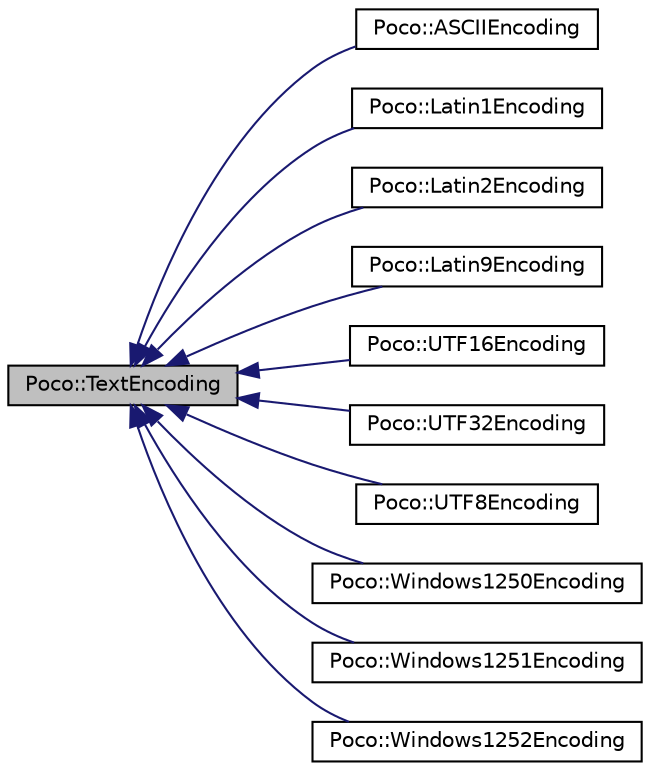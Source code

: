 digraph "Poco::TextEncoding"
{
 // LATEX_PDF_SIZE
  edge [fontname="Helvetica",fontsize="10",labelfontname="Helvetica",labelfontsize="10"];
  node [fontname="Helvetica",fontsize="10",shape=record];
  rankdir="LR";
  Node1 [label="Poco::TextEncoding",height=0.2,width=0.4,color="black", fillcolor="grey75", style="filled", fontcolor="black",tooltip=" "];
  Node1 -> Node2 [dir="back",color="midnightblue",fontsize="10",style="solid",fontname="Helvetica"];
  Node2 [label="Poco::ASCIIEncoding",height=0.2,width=0.4,color="black", fillcolor="white", style="filled",URL="$classPoco_1_1ASCIIEncoding.html",tooltip="7-bit ASCII text encoding."];
  Node1 -> Node3 [dir="back",color="midnightblue",fontsize="10",style="solid",fontname="Helvetica"];
  Node3 [label="Poco::Latin1Encoding",height=0.2,width=0.4,color="black", fillcolor="white", style="filled",URL="$classPoco_1_1Latin1Encoding.html",tooltip="ISO Latin-1 (8859-1) text encoding."];
  Node1 -> Node4 [dir="back",color="midnightblue",fontsize="10",style="solid",fontname="Helvetica"];
  Node4 [label="Poco::Latin2Encoding",height=0.2,width=0.4,color="black", fillcolor="white", style="filled",URL="$classPoco_1_1Latin2Encoding.html",tooltip=" "];
  Node1 -> Node5 [dir="back",color="midnightblue",fontsize="10",style="solid",fontname="Helvetica"];
  Node5 [label="Poco::Latin9Encoding",height=0.2,width=0.4,color="black", fillcolor="white", style="filled",URL="$classPoco_1_1Latin9Encoding.html",tooltip=" "];
  Node1 -> Node6 [dir="back",color="midnightblue",fontsize="10",style="solid",fontname="Helvetica"];
  Node6 [label="Poco::UTF16Encoding",height=0.2,width=0.4,color="black", fillcolor="white", style="filled",URL="$classPoco_1_1UTF16Encoding.html",tooltip=" "];
  Node1 -> Node7 [dir="back",color="midnightblue",fontsize="10",style="solid",fontname="Helvetica"];
  Node7 [label="Poco::UTF32Encoding",height=0.2,width=0.4,color="black", fillcolor="white", style="filled",URL="$classPoco_1_1UTF32Encoding.html",tooltip=" "];
  Node1 -> Node8 [dir="back",color="midnightblue",fontsize="10",style="solid",fontname="Helvetica"];
  Node8 [label="Poco::UTF8Encoding",height=0.2,width=0.4,color="black", fillcolor="white", style="filled",URL="$classPoco_1_1UTF8Encoding.html",tooltip="UTF-8 text encoding, as defined in RFC 2279."];
  Node1 -> Node9 [dir="back",color="midnightblue",fontsize="10",style="solid",fontname="Helvetica"];
  Node9 [label="Poco::Windows1250Encoding",height=0.2,width=0.4,color="black", fillcolor="white", style="filled",URL="$classPoco_1_1Windows1250Encoding.html",tooltip=" "];
  Node1 -> Node10 [dir="back",color="midnightblue",fontsize="10",style="solid",fontname="Helvetica"];
  Node10 [label="Poco::Windows1251Encoding",height=0.2,width=0.4,color="black", fillcolor="white", style="filled",URL="$classPoco_1_1Windows1251Encoding.html",tooltip=" "];
  Node1 -> Node11 [dir="back",color="midnightblue",fontsize="10",style="solid",fontname="Helvetica"];
  Node11 [label="Poco::Windows1252Encoding",height=0.2,width=0.4,color="black", fillcolor="white", style="filled",URL="$classPoco_1_1Windows1252Encoding.html",tooltip="Windows Codepage 1252 text encoding."];
}
